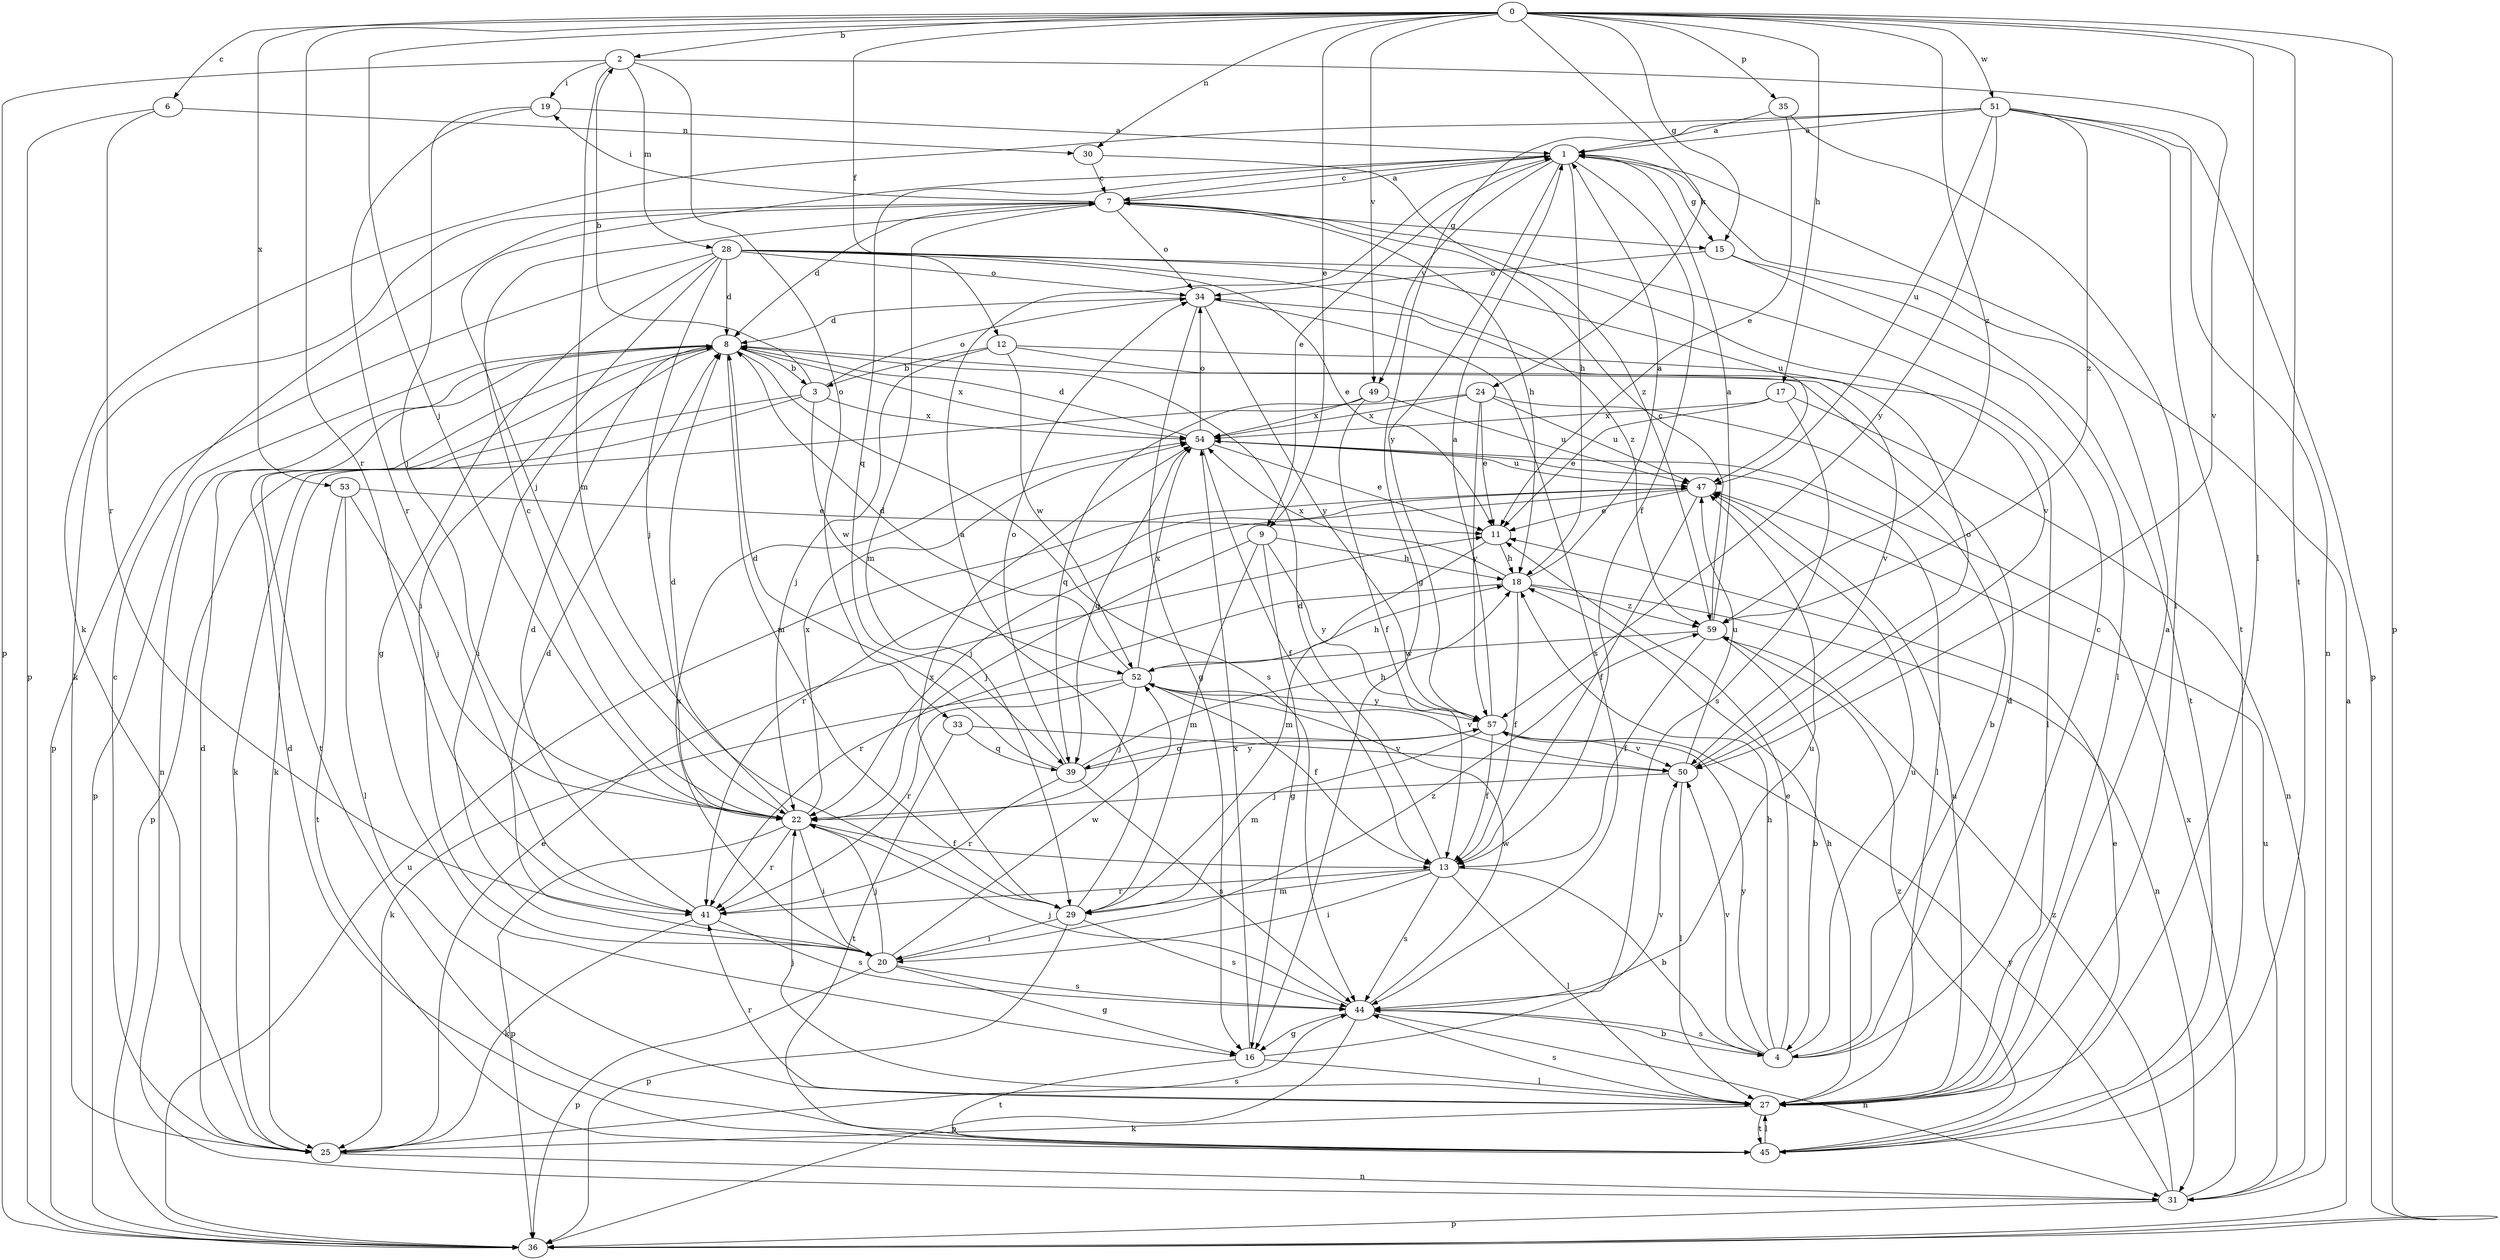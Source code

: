 strict digraph  {
0;
1;
2;
3;
4;
6;
7;
8;
9;
11;
12;
13;
15;
16;
17;
18;
19;
20;
22;
24;
25;
27;
28;
29;
30;
31;
33;
34;
35;
36;
39;
41;
44;
45;
47;
49;
50;
51;
52;
53;
54;
57;
59;
0 -> 2  [label=b];
0 -> 6  [label=c];
0 -> 9  [label=e];
0 -> 12  [label=f];
0 -> 15  [label=g];
0 -> 17  [label=h];
0 -> 22  [label=j];
0 -> 24  [label=k];
0 -> 27  [label=l];
0 -> 30  [label=n];
0 -> 35  [label=p];
0 -> 36  [label=p];
0 -> 41  [label=r];
0 -> 45  [label=t];
0 -> 49  [label=v];
0 -> 51  [label=w];
0 -> 53  [label=x];
0 -> 59  [label=z];
1 -> 7  [label=c];
1 -> 9  [label=e];
1 -> 13  [label=f];
1 -> 15  [label=g];
1 -> 18  [label=h];
1 -> 22  [label=j];
1 -> 39  [label=q];
1 -> 49  [label=v];
1 -> 57  [label=y];
2 -> 19  [label=i];
2 -> 28  [label=m];
2 -> 29  [label=m];
2 -> 33  [label=o];
2 -> 36  [label=p];
2 -> 50  [label=v];
3 -> 2  [label=b];
3 -> 25  [label=k];
3 -> 34  [label=o];
3 -> 36  [label=p];
3 -> 52  [label=w];
3 -> 54  [label=x];
4 -> 7  [label=c];
4 -> 8  [label=d];
4 -> 11  [label=e];
4 -> 18  [label=h];
4 -> 44  [label=s];
4 -> 47  [label=u];
4 -> 50  [label=v];
4 -> 57  [label=y];
6 -> 30  [label=n];
6 -> 36  [label=p];
6 -> 41  [label=r];
7 -> 1  [label=a];
7 -> 8  [label=d];
7 -> 15  [label=g];
7 -> 18  [label=h];
7 -> 19  [label=i];
7 -> 25  [label=k];
7 -> 29  [label=m];
7 -> 34  [label=o];
8 -> 3  [label=b];
8 -> 20  [label=i];
8 -> 29  [label=m];
8 -> 31  [label=n];
8 -> 36  [label=p];
8 -> 44  [label=s];
8 -> 45  [label=t];
8 -> 54  [label=x];
9 -> 16  [label=g];
9 -> 18  [label=h];
9 -> 22  [label=j];
9 -> 29  [label=m];
9 -> 57  [label=y];
11 -> 18  [label=h];
11 -> 29  [label=m];
12 -> 3  [label=b];
12 -> 22  [label=j];
12 -> 27  [label=l];
12 -> 50  [label=v];
12 -> 52  [label=w];
13 -> 4  [label=b];
13 -> 8  [label=d];
13 -> 20  [label=i];
13 -> 27  [label=l];
13 -> 29  [label=m];
13 -> 41  [label=r];
13 -> 44  [label=s];
15 -> 27  [label=l];
15 -> 34  [label=o];
15 -> 45  [label=t];
16 -> 27  [label=l];
16 -> 45  [label=t];
16 -> 50  [label=v];
16 -> 54  [label=x];
17 -> 11  [label=e];
17 -> 31  [label=n];
17 -> 44  [label=s];
17 -> 54  [label=x];
18 -> 1  [label=a];
18 -> 13  [label=f];
18 -> 31  [label=n];
18 -> 41  [label=r];
18 -> 54  [label=x];
18 -> 59  [label=z];
19 -> 1  [label=a];
19 -> 22  [label=j];
19 -> 41  [label=r];
20 -> 8  [label=d];
20 -> 16  [label=g];
20 -> 22  [label=j];
20 -> 36  [label=p];
20 -> 44  [label=s];
20 -> 52  [label=w];
20 -> 54  [label=x];
20 -> 59  [label=z];
22 -> 7  [label=c];
22 -> 8  [label=d];
22 -> 13  [label=f];
22 -> 20  [label=i];
22 -> 36  [label=p];
22 -> 41  [label=r];
22 -> 54  [label=x];
24 -> 4  [label=b];
24 -> 11  [label=e];
24 -> 39  [label=q];
24 -> 47  [label=u];
24 -> 54  [label=x];
24 -> 57  [label=y];
25 -> 7  [label=c];
25 -> 8  [label=d];
25 -> 11  [label=e];
25 -> 31  [label=n];
25 -> 44  [label=s];
27 -> 1  [label=a];
27 -> 18  [label=h];
27 -> 22  [label=j];
27 -> 25  [label=k];
27 -> 41  [label=r];
27 -> 44  [label=s];
27 -> 45  [label=t];
27 -> 47  [label=u];
28 -> 8  [label=d];
28 -> 11  [label=e];
28 -> 16  [label=g];
28 -> 20  [label=i];
28 -> 22  [label=j];
28 -> 34  [label=o];
28 -> 36  [label=p];
28 -> 47  [label=u];
28 -> 50  [label=v];
28 -> 59  [label=z];
29 -> 1  [label=a];
29 -> 20  [label=i];
29 -> 36  [label=p];
29 -> 44  [label=s];
29 -> 54  [label=x];
30 -> 7  [label=c];
30 -> 59  [label=z];
31 -> 36  [label=p];
31 -> 47  [label=u];
31 -> 54  [label=x];
31 -> 57  [label=y];
31 -> 59  [label=z];
33 -> 39  [label=q];
33 -> 45  [label=t];
33 -> 50  [label=v];
34 -> 8  [label=d];
34 -> 16  [label=g];
34 -> 44  [label=s];
34 -> 57  [label=y];
35 -> 1  [label=a];
35 -> 11  [label=e];
35 -> 27  [label=l];
36 -> 1  [label=a];
36 -> 47  [label=u];
39 -> 8  [label=d];
39 -> 18  [label=h];
39 -> 34  [label=o];
39 -> 41  [label=r];
39 -> 44  [label=s];
39 -> 57  [label=y];
41 -> 8  [label=d];
41 -> 25  [label=k];
41 -> 44  [label=s];
44 -> 4  [label=b];
44 -> 16  [label=g];
44 -> 22  [label=j];
44 -> 31  [label=n];
44 -> 36  [label=p];
44 -> 47  [label=u];
44 -> 52  [label=w];
45 -> 8  [label=d];
45 -> 11  [label=e];
45 -> 27  [label=l];
45 -> 59  [label=z];
47 -> 11  [label=e];
47 -> 13  [label=f];
47 -> 22  [label=j];
47 -> 41  [label=r];
49 -> 13  [label=f];
49 -> 25  [label=k];
49 -> 47  [label=u];
49 -> 54  [label=x];
50 -> 22  [label=j];
50 -> 27  [label=l];
50 -> 34  [label=o];
50 -> 47  [label=u];
51 -> 1  [label=a];
51 -> 16  [label=g];
51 -> 25  [label=k];
51 -> 31  [label=n];
51 -> 36  [label=p];
51 -> 45  [label=t];
51 -> 47  [label=u];
51 -> 57  [label=y];
51 -> 59  [label=z];
52 -> 8  [label=d];
52 -> 13  [label=f];
52 -> 18  [label=h];
52 -> 22  [label=j];
52 -> 25  [label=k];
52 -> 41  [label=r];
52 -> 50  [label=v];
52 -> 54  [label=x];
52 -> 57  [label=y];
53 -> 11  [label=e];
53 -> 22  [label=j];
53 -> 27  [label=l];
53 -> 45  [label=t];
54 -> 8  [label=d];
54 -> 11  [label=e];
54 -> 13  [label=f];
54 -> 27  [label=l];
54 -> 34  [label=o];
54 -> 39  [label=q];
54 -> 47  [label=u];
57 -> 1  [label=a];
57 -> 13  [label=f];
57 -> 29  [label=m];
57 -> 39  [label=q];
57 -> 50  [label=v];
59 -> 1  [label=a];
59 -> 4  [label=b];
59 -> 7  [label=c];
59 -> 13  [label=f];
59 -> 52  [label=w];
}

